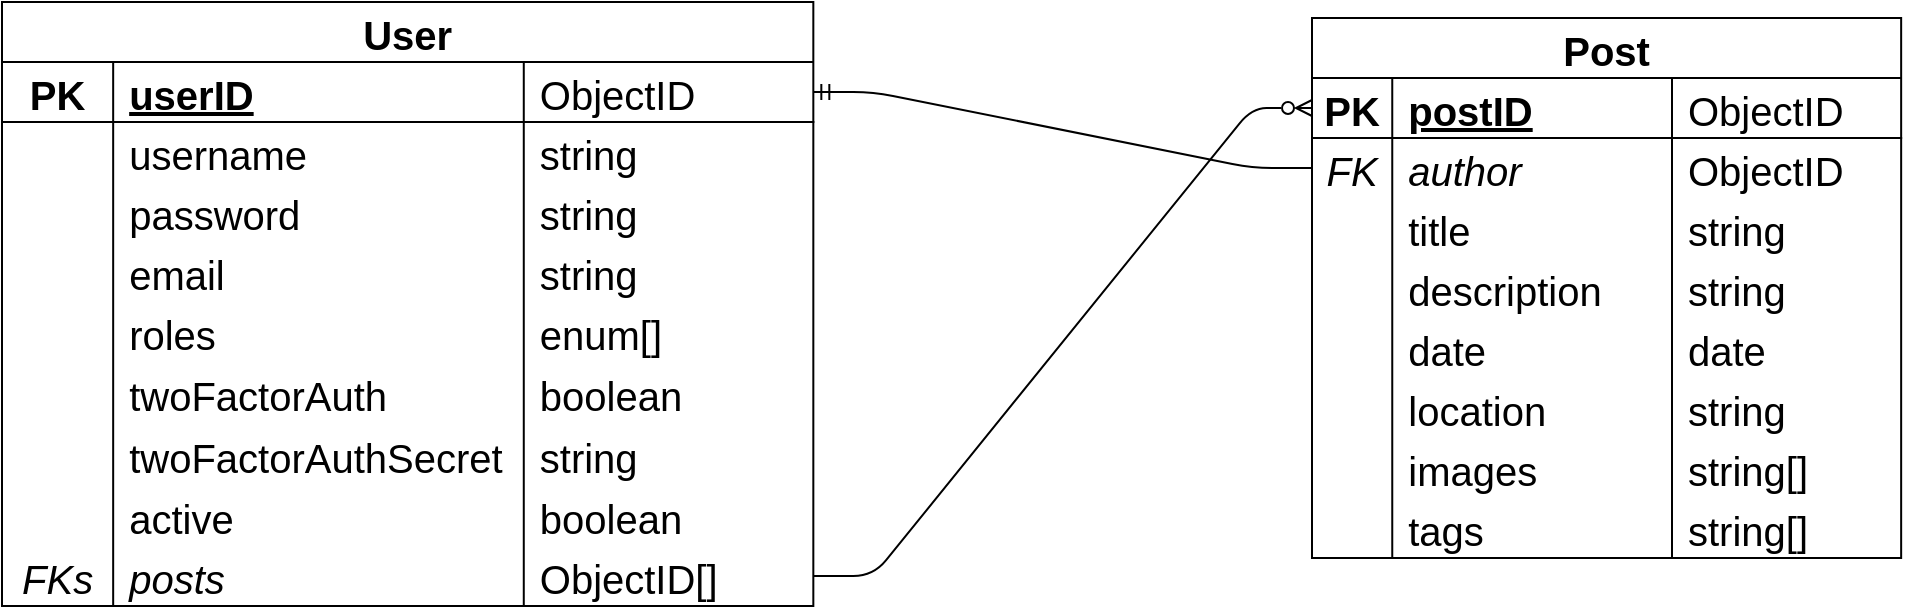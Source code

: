 <mxfile>
    <diagram id="FvibE0tPyZLCJIJes0b2" name="EventPost">
        <mxGraphModel dx="1123" dy="315" grid="0" gridSize="10" guides="1" tooltips="1" connect="1" arrows="1" fold="1" page="0" pageScale="1" pageWidth="850" pageHeight="1100" background="none" math="0" shadow="0">
            <root>
                <mxCell id="0"/>
                <mxCell id="1" parent="0"/>
                <mxCell id="53" value="User" style="shape=table;startSize=30;container=1;collapsible=1;childLayout=tableLayout;fixedRows=1;rowLines=0;fontStyle=1;align=center;resizeLast=1;fontSize=20;" parent="1" vertex="1">
                    <mxGeometry x="-282" y="173" width="405.667" height="302" as="geometry">
                        <mxRectangle x="100" y="160" width="80" height="40" as="alternateBounds"/>
                    </mxGeometry>
                </mxCell>
                <mxCell id="54" value="" style="shape=tableRow;horizontal=0;startSize=0;swimlaneHead=0;swimlaneBody=0;fillColor=none;collapsible=0;dropTarget=0;points=[[0,0.5],[1,0.5]];portConstraint=eastwest;top=0;left=0;right=0;bottom=1;fontSize=20;" parent="53" vertex="1">
                    <mxGeometry y="30" width="405.667" height="30" as="geometry"/>
                </mxCell>
                <mxCell id="55" value="PK" style="shape=partialRectangle;connectable=0;fillColor=none;top=0;left=0;bottom=0;right=0;fontStyle=1;overflow=hidden;fontSize=20;" parent="54" vertex="1">
                    <mxGeometry width="55.584" height="30" as="geometry">
                        <mxRectangle width="55.584" height="30" as="alternateBounds"/>
                    </mxGeometry>
                </mxCell>
                <mxCell id="56" value="userID" style="shape=partialRectangle;connectable=0;fillColor=none;top=0;left=0;bottom=0;right=0;align=left;spacingLeft=6;fontStyle=5;overflow=hidden;fontSize=20;" parent="54" vertex="1">
                    <mxGeometry x="55.584" width="205.305" height="30" as="geometry">
                        <mxRectangle width="205.305" height="30" as="alternateBounds"/>
                    </mxGeometry>
                </mxCell>
                <mxCell id="171" value="ObjectID" style="shape=partialRectangle;connectable=0;fillColor=none;top=0;left=0;bottom=0;right=0;align=left;spacingLeft=6;fontStyle=0;overflow=hidden;fontSize=20;" parent="54" vertex="1">
                    <mxGeometry x="260.889" width="144.778" height="30" as="geometry">
                        <mxRectangle width="144.778" height="30" as="alternateBounds"/>
                    </mxGeometry>
                </mxCell>
                <mxCell id="57" value="" style="shape=tableRow;horizontal=0;startSize=0;swimlaneHead=0;swimlaneBody=0;fillColor=none;collapsible=0;dropTarget=0;points=[[0,0.5],[1,0.5]];portConstraint=eastwest;top=0;left=0;right=0;bottom=0;fontSize=20;" parent="53" vertex="1">
                    <mxGeometry y="60" width="405.667" height="30" as="geometry"/>
                </mxCell>
                <mxCell id="58" value="" style="shape=partialRectangle;connectable=0;fillColor=none;top=0;left=0;bottom=0;right=0;editable=1;overflow=hidden;fontSize=20;" parent="57" vertex="1">
                    <mxGeometry width="55.584" height="30" as="geometry">
                        <mxRectangle width="55.584" height="30" as="alternateBounds"/>
                    </mxGeometry>
                </mxCell>
                <mxCell id="59" value="username" style="shape=partialRectangle;connectable=0;fillColor=none;top=0;left=0;bottom=0;right=0;align=left;spacingLeft=6;overflow=hidden;fontSize=20;" parent="57" vertex="1">
                    <mxGeometry x="55.584" width="205.305" height="30" as="geometry">
                        <mxRectangle width="205.305" height="30" as="alternateBounds"/>
                    </mxGeometry>
                </mxCell>
                <mxCell id="172" value="string" style="shape=partialRectangle;connectable=0;fillColor=none;top=0;left=0;bottom=0;right=0;align=left;spacingLeft=6;overflow=hidden;fontSize=20;" parent="57" vertex="1">
                    <mxGeometry x="260.889" width="144.778" height="30" as="geometry">
                        <mxRectangle width="144.778" height="30" as="alternateBounds"/>
                    </mxGeometry>
                </mxCell>
                <mxCell id="60" value="" style="shape=tableRow;horizontal=0;startSize=0;swimlaneHead=0;swimlaneBody=0;fillColor=none;collapsible=0;dropTarget=0;points=[[0,0.5],[1,0.5]];portConstraint=eastwest;top=0;left=0;right=0;bottom=0;fontSize=20;" parent="53" vertex="1">
                    <mxGeometry y="90" width="405.667" height="30" as="geometry"/>
                </mxCell>
                <mxCell id="61" value="" style="shape=partialRectangle;connectable=0;fillColor=none;top=0;left=0;bottom=0;right=0;editable=1;overflow=hidden;fontSize=20;" parent="60" vertex="1">
                    <mxGeometry width="55.584" height="30" as="geometry">
                        <mxRectangle width="55.584" height="30" as="alternateBounds"/>
                    </mxGeometry>
                </mxCell>
                <mxCell id="62" value="password" style="shape=partialRectangle;connectable=0;fillColor=none;top=0;left=0;bottom=0;right=0;align=left;spacingLeft=6;overflow=hidden;fontSize=20;" parent="60" vertex="1">
                    <mxGeometry x="55.584" width="205.305" height="30" as="geometry">
                        <mxRectangle width="205.305" height="30" as="alternateBounds"/>
                    </mxGeometry>
                </mxCell>
                <mxCell id="173" value="string" style="shape=partialRectangle;connectable=0;fillColor=none;top=0;left=0;bottom=0;right=0;align=left;spacingLeft=6;overflow=hidden;fontSize=20;" parent="60" vertex="1">
                    <mxGeometry x="260.889" width="144.778" height="30" as="geometry">
                        <mxRectangle width="144.778" height="30" as="alternateBounds"/>
                    </mxGeometry>
                </mxCell>
                <mxCell id="70" value="" style="shape=tableRow;horizontal=0;startSize=0;swimlaneHead=0;swimlaneBody=0;fillColor=none;collapsible=0;dropTarget=0;points=[[0,0.5],[1,0.5]];portConstraint=eastwest;top=0;left=0;right=0;bottom=0;fontSize=20;" parent="53" vertex="1">
                    <mxGeometry y="120" width="405.667" height="30" as="geometry"/>
                </mxCell>
                <mxCell id="71" value="" style="shape=partialRectangle;connectable=0;fillColor=none;top=0;left=0;bottom=0;right=0;editable=1;overflow=hidden;fontSize=20;" parent="70" vertex="1">
                    <mxGeometry width="55.584" height="30" as="geometry">
                        <mxRectangle width="55.584" height="30" as="alternateBounds"/>
                    </mxGeometry>
                </mxCell>
                <mxCell id="72" value="email" style="shape=partialRectangle;connectable=0;fillColor=none;top=0;left=0;bottom=0;right=0;align=left;spacingLeft=6;overflow=hidden;fontSize=20;" parent="70" vertex="1">
                    <mxGeometry x="55.584" width="205.305" height="30" as="geometry">
                        <mxRectangle width="205.305" height="30" as="alternateBounds"/>
                    </mxGeometry>
                </mxCell>
                <mxCell id="174" value="string" style="shape=partialRectangle;connectable=0;fillColor=none;top=0;left=0;bottom=0;right=0;align=left;spacingLeft=6;overflow=hidden;fontSize=20;" parent="70" vertex="1">
                    <mxGeometry x="260.889" width="144.778" height="30" as="geometry">
                        <mxRectangle width="144.778" height="30" as="alternateBounds"/>
                    </mxGeometry>
                </mxCell>
                <mxCell id="66" value="" style="shape=tableRow;horizontal=0;startSize=0;swimlaneHead=0;swimlaneBody=0;fillColor=none;collapsible=0;dropTarget=0;points=[[0,0.5],[1,0.5]];portConstraint=eastwest;top=0;left=0;right=0;bottom=0;fontSize=20;" parent="53" vertex="1">
                    <mxGeometry y="150" width="405.667" height="30" as="geometry"/>
                </mxCell>
                <mxCell id="67" value="" style="shape=partialRectangle;connectable=0;fillColor=none;top=0;left=0;bottom=0;right=0;editable=1;overflow=hidden;fontSize=20;" parent="66" vertex="1">
                    <mxGeometry width="55.584" height="30" as="geometry">
                        <mxRectangle width="55.584" height="30" as="alternateBounds"/>
                    </mxGeometry>
                </mxCell>
                <mxCell id="68" value="roles" style="shape=partialRectangle;connectable=0;fillColor=none;top=0;left=0;bottom=0;right=0;align=left;spacingLeft=6;overflow=hidden;fontSize=20;" parent="66" vertex="1">
                    <mxGeometry x="55.584" width="205.305" height="30" as="geometry">
                        <mxRectangle width="205.305" height="30" as="alternateBounds"/>
                    </mxGeometry>
                </mxCell>
                <mxCell id="175" value="enum[]" style="shape=partialRectangle;connectable=0;fillColor=none;top=0;left=0;bottom=0;right=0;align=left;spacingLeft=6;overflow=hidden;fontSize=20;" parent="66" vertex="1">
                    <mxGeometry x="260.889" width="144.778" height="30" as="geometry">
                        <mxRectangle width="144.778" height="30" as="alternateBounds"/>
                    </mxGeometry>
                </mxCell>
                <mxCell id="204" value="" style="shape=tableRow;horizontal=0;startSize=0;swimlaneHead=0;swimlaneBody=0;fillColor=none;collapsible=0;dropTarget=0;points=[[0,0.5],[1,0.5]];portConstraint=eastwest;top=0;left=0;right=0;bottom=0;fontSize=20;" vertex="1" parent="53">
                    <mxGeometry y="180" width="405.667" height="31" as="geometry"/>
                </mxCell>
                <mxCell id="205" value="" style="shape=partialRectangle;connectable=0;fillColor=none;top=0;left=0;bottom=0;right=0;editable=1;overflow=hidden;fontSize=20;" vertex="1" parent="204">
                    <mxGeometry width="55.584" height="31" as="geometry">
                        <mxRectangle width="55.584" height="31" as="alternateBounds"/>
                    </mxGeometry>
                </mxCell>
                <mxCell id="206" value="twoFactorAuth" style="shape=partialRectangle;connectable=0;fillColor=none;top=0;left=0;bottom=0;right=0;align=left;spacingLeft=6;overflow=hidden;fontSize=20;" vertex="1" parent="204">
                    <mxGeometry x="55.584" width="205.305" height="31" as="geometry">
                        <mxRectangle width="205.305" height="31" as="alternateBounds"/>
                    </mxGeometry>
                </mxCell>
                <mxCell id="207" value="boolean" style="shape=partialRectangle;connectable=0;fillColor=none;top=0;left=0;bottom=0;right=0;align=left;spacingLeft=6;overflow=hidden;fontSize=20;" vertex="1" parent="204">
                    <mxGeometry x="260.889" width="144.778" height="31" as="geometry">
                        <mxRectangle width="144.778" height="31" as="alternateBounds"/>
                    </mxGeometry>
                </mxCell>
                <mxCell id="208" value="" style="shape=tableRow;horizontal=0;startSize=0;swimlaneHead=0;swimlaneBody=0;fillColor=none;collapsible=0;dropTarget=0;points=[[0,0.5],[1,0.5]];portConstraint=eastwest;top=0;left=0;right=0;bottom=0;fontSize=20;" vertex="1" parent="53">
                    <mxGeometry y="211" width="405.667" height="31" as="geometry"/>
                </mxCell>
                <mxCell id="209" value="" style="shape=partialRectangle;connectable=0;fillColor=none;top=0;left=0;bottom=0;right=0;editable=1;overflow=hidden;fontSize=20;" vertex="1" parent="208">
                    <mxGeometry width="55.584" height="31" as="geometry">
                        <mxRectangle width="55.584" height="31" as="alternateBounds"/>
                    </mxGeometry>
                </mxCell>
                <mxCell id="210" value="twoFactorAuthSecret" style="shape=partialRectangle;connectable=0;fillColor=none;top=0;left=0;bottom=0;right=0;align=left;spacingLeft=6;overflow=hidden;fontSize=20;" vertex="1" parent="208">
                    <mxGeometry x="55.584" width="205.305" height="31" as="geometry">
                        <mxRectangle width="205.305" height="31" as="alternateBounds"/>
                    </mxGeometry>
                </mxCell>
                <mxCell id="211" value="string" style="shape=partialRectangle;connectable=0;fillColor=none;top=0;left=0;bottom=0;right=0;align=left;spacingLeft=6;overflow=hidden;fontSize=20;" vertex="1" parent="208">
                    <mxGeometry x="260.889" width="144.778" height="31" as="geometry">
                        <mxRectangle width="144.778" height="31" as="alternateBounds"/>
                    </mxGeometry>
                </mxCell>
                <mxCell id="63" value="" style="shape=tableRow;horizontal=0;startSize=0;swimlaneHead=0;swimlaneBody=0;fillColor=none;collapsible=0;dropTarget=0;points=[[0,0.5],[1,0.5]];portConstraint=eastwest;top=0;left=0;right=0;bottom=0;fontSize=20;" parent="53" vertex="1">
                    <mxGeometry y="242" width="405.667" height="30" as="geometry"/>
                </mxCell>
                <mxCell id="64" value="" style="shape=partialRectangle;connectable=0;fillColor=none;top=0;left=0;bottom=0;right=0;editable=1;overflow=hidden;fontSize=20;" parent="63" vertex="1">
                    <mxGeometry width="55.584" height="30" as="geometry">
                        <mxRectangle width="55.584" height="30" as="alternateBounds"/>
                    </mxGeometry>
                </mxCell>
                <mxCell id="65" value="active" style="shape=partialRectangle;connectable=0;fillColor=none;top=0;left=0;bottom=0;right=0;align=left;spacingLeft=6;overflow=hidden;fontSize=20;" parent="63" vertex="1">
                    <mxGeometry x="55.584" width="205.305" height="30" as="geometry">
                        <mxRectangle width="205.305" height="30" as="alternateBounds"/>
                    </mxGeometry>
                </mxCell>
                <mxCell id="176" value="boolean" style="shape=partialRectangle;connectable=0;fillColor=none;top=0;left=0;bottom=0;right=0;align=left;spacingLeft=6;overflow=hidden;fontSize=20;" parent="63" vertex="1">
                    <mxGeometry x="260.889" width="144.778" height="30" as="geometry">
                        <mxRectangle width="144.778" height="30" as="alternateBounds"/>
                    </mxGeometry>
                </mxCell>
                <mxCell id="190" value="" style="shape=tableRow;horizontal=0;startSize=0;swimlaneHead=0;swimlaneBody=0;fillColor=none;collapsible=0;dropTarget=0;points=[[0,0.5],[1,0.5]];portConstraint=eastwest;top=0;left=0;right=0;bottom=0;fontSize=20;" parent="53" vertex="1">
                    <mxGeometry y="272" width="405.667" height="30" as="geometry"/>
                </mxCell>
                <mxCell id="191" value="FKs" style="shape=partialRectangle;connectable=0;fillColor=none;top=0;left=0;bottom=0;right=0;editable=1;overflow=hidden;fontSize=20;fontStyle=2" parent="190" vertex="1">
                    <mxGeometry width="55.584" height="30" as="geometry">
                        <mxRectangle width="55.584" height="30" as="alternateBounds"/>
                    </mxGeometry>
                </mxCell>
                <mxCell id="192" value="posts" style="shape=partialRectangle;connectable=0;fillColor=none;top=0;left=0;bottom=0;right=0;align=left;spacingLeft=6;overflow=hidden;fontSize=20;fontStyle=2" parent="190" vertex="1">
                    <mxGeometry x="55.584" width="205.305" height="30" as="geometry">
                        <mxRectangle width="205.305" height="30" as="alternateBounds"/>
                    </mxGeometry>
                </mxCell>
                <mxCell id="193" value="ObjectID[]" style="shape=partialRectangle;connectable=0;fillColor=none;top=0;left=0;bottom=0;right=0;align=left;spacingLeft=6;overflow=hidden;fontSize=20;" parent="190" vertex="1">
                    <mxGeometry x="260.889" width="144.778" height="30" as="geometry">
                        <mxRectangle width="144.778" height="30" as="alternateBounds"/>
                    </mxGeometry>
                </mxCell>
                <mxCell id="92" value="Post" style="shape=table;startSize=30;container=1;collapsible=1;childLayout=tableLayout;fixedRows=1;rowLines=0;fontStyle=1;align=center;resizeLast=1;fontSize=20;" parent="1" vertex="1">
                    <mxGeometry x="373" y="181" width="294.573" height="270" as="geometry">
                        <mxRectangle x="700" y="140" width="140" height="40" as="alternateBounds"/>
                    </mxGeometry>
                </mxCell>
                <mxCell id="93" value="" style="shape=tableRow;horizontal=0;startSize=0;swimlaneHead=0;swimlaneBody=0;fillColor=none;collapsible=0;dropTarget=0;points=[[0,0.5],[1,0.5]];portConstraint=eastwest;top=0;left=0;right=0;bottom=1;fontSize=20;" parent="92" vertex="1">
                    <mxGeometry y="30" width="294.573" height="30" as="geometry"/>
                </mxCell>
                <mxCell id="94" value="PK" style="shape=partialRectangle;connectable=0;fillColor=none;top=0;left=0;bottom=0;right=0;fontStyle=1;overflow=hidden;fontSize=20;" parent="93" vertex="1">
                    <mxGeometry width="40.128" height="30" as="geometry">
                        <mxRectangle width="40.128" height="30" as="alternateBounds"/>
                    </mxGeometry>
                </mxCell>
                <mxCell id="95" value="postID" style="shape=partialRectangle;connectable=0;fillColor=none;top=0;left=0;bottom=0;right=0;align=left;spacingLeft=6;fontStyle=5;overflow=hidden;fontSize=20;" parent="93" vertex="1">
                    <mxGeometry x="40.128" width="139.872" height="30" as="geometry">
                        <mxRectangle width="139.872" height="30" as="alternateBounds"/>
                    </mxGeometry>
                </mxCell>
                <mxCell id="181" value="ObjectID" style="shape=partialRectangle;connectable=0;fillColor=none;top=0;left=0;bottom=0;right=0;align=left;spacingLeft=6;fontStyle=0;overflow=hidden;fontSize=20;" parent="93" vertex="1">
                    <mxGeometry x="180" width="114.573" height="30" as="geometry">
                        <mxRectangle width="114.573" height="30" as="alternateBounds"/>
                    </mxGeometry>
                </mxCell>
                <mxCell id="198" value="" style="shape=tableRow;horizontal=0;startSize=0;swimlaneHead=0;swimlaneBody=0;fillColor=none;collapsible=0;dropTarget=0;points=[[0,0.5],[1,0.5]];portConstraint=eastwest;top=0;left=0;right=0;bottom=0;fontSize=20;fontStyle=2" parent="92" vertex="1">
                    <mxGeometry y="60" width="294.573" height="30" as="geometry"/>
                </mxCell>
                <mxCell id="199" value="FK" style="shape=partialRectangle;connectable=0;fillColor=none;top=0;left=0;bottom=0;right=0;editable=1;overflow=hidden;fontSize=20;fontStyle=2" parent="198" vertex="1">
                    <mxGeometry width="40.128" height="30" as="geometry">
                        <mxRectangle width="40.128" height="30" as="alternateBounds"/>
                    </mxGeometry>
                </mxCell>
                <mxCell id="200" value="author" style="shape=partialRectangle;connectable=0;fillColor=none;top=0;left=0;bottom=0;right=0;align=left;spacingLeft=6;overflow=hidden;fontSize=20;fontStyle=2" parent="198" vertex="1">
                    <mxGeometry x="40.128" width="139.872" height="30" as="geometry">
                        <mxRectangle width="139.872" height="30" as="alternateBounds"/>
                    </mxGeometry>
                </mxCell>
                <mxCell id="201" value="ObjectID" style="shape=partialRectangle;connectable=0;fillColor=none;top=0;left=0;bottom=0;right=0;align=left;spacingLeft=6;overflow=hidden;fontSize=20;" parent="198" vertex="1">
                    <mxGeometry x="180" width="114.573" height="30" as="geometry">
                        <mxRectangle width="114.573" height="30" as="alternateBounds"/>
                    </mxGeometry>
                </mxCell>
                <mxCell id="96" value="" style="shape=tableRow;horizontal=0;startSize=0;swimlaneHead=0;swimlaneBody=0;fillColor=none;collapsible=0;dropTarget=0;points=[[0,0.5],[1,0.5]];portConstraint=eastwest;top=0;left=0;right=0;bottom=0;fontSize=20;" parent="92" vertex="1">
                    <mxGeometry y="90" width="294.573" height="30" as="geometry"/>
                </mxCell>
                <mxCell id="97" value="" style="shape=partialRectangle;connectable=0;fillColor=none;top=0;left=0;bottom=0;right=0;editable=1;overflow=hidden;fontSize=20;" parent="96" vertex="1">
                    <mxGeometry width="40.128" height="30" as="geometry">
                        <mxRectangle width="40.128" height="30" as="alternateBounds"/>
                    </mxGeometry>
                </mxCell>
                <mxCell id="98" value="title" style="shape=partialRectangle;connectable=0;fillColor=none;top=0;left=0;bottom=0;right=0;align=left;spacingLeft=6;overflow=hidden;fontSize=20;" parent="96" vertex="1">
                    <mxGeometry x="40.128" width="139.872" height="30" as="geometry">
                        <mxRectangle width="139.872" height="30" as="alternateBounds"/>
                    </mxGeometry>
                </mxCell>
                <mxCell id="182" value="string" style="shape=partialRectangle;connectable=0;fillColor=none;top=0;left=0;bottom=0;right=0;align=left;spacingLeft=6;overflow=hidden;fontSize=20;" parent="96" vertex="1">
                    <mxGeometry x="180" width="114.573" height="30" as="geometry">
                        <mxRectangle width="114.573" height="30" as="alternateBounds"/>
                    </mxGeometry>
                </mxCell>
                <mxCell id="99" value="" style="shape=tableRow;horizontal=0;startSize=0;swimlaneHead=0;swimlaneBody=0;fillColor=none;collapsible=0;dropTarget=0;points=[[0,0.5],[1,0.5]];portConstraint=eastwest;top=0;left=0;right=0;bottom=0;fontSize=20;" parent="92" vertex="1">
                    <mxGeometry y="120" width="294.573" height="30" as="geometry"/>
                </mxCell>
                <mxCell id="100" value="" style="shape=partialRectangle;connectable=0;fillColor=none;top=0;left=0;bottom=0;right=0;editable=1;overflow=hidden;fontSize=20;" parent="99" vertex="1">
                    <mxGeometry width="40.128" height="30" as="geometry">
                        <mxRectangle width="40.128" height="30" as="alternateBounds"/>
                    </mxGeometry>
                </mxCell>
                <mxCell id="101" value="description" style="shape=partialRectangle;connectable=0;fillColor=none;top=0;left=0;bottom=0;right=0;align=left;spacingLeft=6;overflow=hidden;fontSize=20;" parent="99" vertex="1">
                    <mxGeometry x="40.128" width="139.872" height="30" as="geometry">
                        <mxRectangle width="139.872" height="30" as="alternateBounds"/>
                    </mxGeometry>
                </mxCell>
                <mxCell id="183" value="string" style="shape=partialRectangle;connectable=0;fillColor=none;top=0;left=0;bottom=0;right=0;align=left;spacingLeft=6;overflow=hidden;fontSize=20;" parent="99" vertex="1">
                    <mxGeometry x="180" width="114.573" height="30" as="geometry">
                        <mxRectangle width="114.573" height="30" as="alternateBounds"/>
                    </mxGeometry>
                </mxCell>
                <mxCell id="111" value="" style="shape=tableRow;horizontal=0;startSize=0;swimlaneHead=0;swimlaneBody=0;fillColor=none;collapsible=0;dropTarget=0;points=[[0,0.5],[1,0.5]];portConstraint=eastwest;top=0;left=0;right=0;bottom=0;fontSize=20;" parent="92" vertex="1">
                    <mxGeometry y="150" width="294.573" height="30" as="geometry"/>
                </mxCell>
                <mxCell id="112" value="" style="shape=partialRectangle;connectable=0;fillColor=none;top=0;left=0;bottom=0;right=0;editable=1;overflow=hidden;fontSize=20;" parent="111" vertex="1">
                    <mxGeometry width="40.128" height="30" as="geometry">
                        <mxRectangle width="40.128" height="30" as="alternateBounds"/>
                    </mxGeometry>
                </mxCell>
                <mxCell id="113" value="date" style="shape=partialRectangle;connectable=0;fillColor=none;top=0;left=0;bottom=0;right=0;align=left;spacingLeft=6;overflow=hidden;fontSize=20;" parent="111" vertex="1">
                    <mxGeometry x="40.128" width="139.872" height="30" as="geometry">
                        <mxRectangle width="139.872" height="30" as="alternateBounds"/>
                    </mxGeometry>
                </mxCell>
                <mxCell id="184" value="date" style="shape=partialRectangle;connectable=0;fillColor=none;top=0;left=0;bottom=0;right=0;align=left;spacingLeft=6;overflow=hidden;fontSize=20;" parent="111" vertex="1">
                    <mxGeometry x="180" width="114.573" height="30" as="geometry">
                        <mxRectangle width="114.573" height="30" as="alternateBounds"/>
                    </mxGeometry>
                </mxCell>
                <mxCell id="114" value="" style="shape=tableRow;horizontal=0;startSize=0;swimlaneHead=0;swimlaneBody=0;fillColor=none;collapsible=0;dropTarget=0;points=[[0,0.5],[1,0.5]];portConstraint=eastwest;top=0;left=0;right=0;bottom=0;fontSize=20;" parent="92" vertex="1">
                    <mxGeometry y="180" width="294.573" height="30" as="geometry"/>
                </mxCell>
                <mxCell id="115" value="" style="shape=partialRectangle;connectable=0;fillColor=none;top=0;left=0;bottom=0;right=0;editable=1;overflow=hidden;fontSize=20;" parent="114" vertex="1">
                    <mxGeometry width="40.128" height="30" as="geometry">
                        <mxRectangle width="40.128" height="30" as="alternateBounds"/>
                    </mxGeometry>
                </mxCell>
                <mxCell id="116" value="location" style="shape=partialRectangle;connectable=0;fillColor=none;top=0;left=0;bottom=0;right=0;align=left;spacingLeft=6;overflow=hidden;fontSize=20;" parent="114" vertex="1">
                    <mxGeometry x="40.128" width="139.872" height="30" as="geometry">
                        <mxRectangle width="139.872" height="30" as="alternateBounds"/>
                    </mxGeometry>
                </mxCell>
                <mxCell id="185" value="string" style="shape=partialRectangle;connectable=0;fillColor=none;top=0;left=0;bottom=0;right=0;align=left;spacingLeft=6;overflow=hidden;fontSize=20;" parent="114" vertex="1">
                    <mxGeometry x="180" width="114.573" height="30" as="geometry">
                        <mxRectangle width="114.573" height="30" as="alternateBounds"/>
                    </mxGeometry>
                </mxCell>
                <mxCell id="117" value="" style="shape=tableRow;horizontal=0;startSize=0;swimlaneHead=0;swimlaneBody=0;fillColor=none;collapsible=0;dropTarget=0;points=[[0,0.5],[1,0.5]];portConstraint=eastwest;top=0;left=0;right=0;bottom=0;fontSize=20;" parent="92" vertex="1">
                    <mxGeometry y="210" width="294.573" height="30" as="geometry"/>
                </mxCell>
                <mxCell id="118" value="" style="shape=partialRectangle;connectable=0;fillColor=none;top=0;left=0;bottom=0;right=0;editable=1;overflow=hidden;fontSize=20;" parent="117" vertex="1">
                    <mxGeometry width="40.128" height="30" as="geometry">
                        <mxRectangle width="40.128" height="30" as="alternateBounds"/>
                    </mxGeometry>
                </mxCell>
                <mxCell id="119" value="images" style="shape=partialRectangle;connectable=0;fillColor=none;top=0;left=0;bottom=0;right=0;align=left;spacingLeft=6;overflow=hidden;fontSize=20;" parent="117" vertex="1">
                    <mxGeometry x="40.128" width="139.872" height="30" as="geometry">
                        <mxRectangle width="139.872" height="30" as="alternateBounds"/>
                    </mxGeometry>
                </mxCell>
                <mxCell id="186" value="string[]" style="shape=partialRectangle;connectable=0;fillColor=none;top=0;left=0;bottom=0;right=0;align=left;spacingLeft=6;overflow=hidden;fontSize=20;" parent="117" vertex="1">
                    <mxGeometry x="180" width="114.573" height="30" as="geometry">
                        <mxRectangle width="114.573" height="30" as="alternateBounds"/>
                    </mxGeometry>
                </mxCell>
                <mxCell id="120" value="" style="shape=tableRow;horizontal=0;startSize=0;swimlaneHead=0;swimlaneBody=0;fillColor=none;collapsible=0;dropTarget=0;points=[[0,0.5],[1,0.5]];portConstraint=eastwest;top=0;left=0;right=0;bottom=0;fontSize=20;" parent="92" vertex="1">
                    <mxGeometry y="240" width="294.573" height="30" as="geometry"/>
                </mxCell>
                <mxCell id="121" value="" style="shape=partialRectangle;connectable=0;fillColor=none;top=0;left=0;bottom=0;right=0;editable=1;overflow=hidden;fontSize=20;" parent="120" vertex="1">
                    <mxGeometry width="40.128" height="30" as="geometry">
                        <mxRectangle width="40.128" height="30" as="alternateBounds"/>
                    </mxGeometry>
                </mxCell>
                <mxCell id="122" value="tags" style="shape=partialRectangle;connectable=0;fillColor=none;top=0;left=0;bottom=0;right=0;align=left;spacingLeft=6;overflow=hidden;fontSize=20;" parent="120" vertex="1">
                    <mxGeometry x="40.128" width="139.872" height="30" as="geometry">
                        <mxRectangle width="139.872" height="30" as="alternateBounds"/>
                    </mxGeometry>
                </mxCell>
                <mxCell id="187" value="string[]" style="shape=partialRectangle;connectable=0;fillColor=none;top=0;left=0;bottom=0;right=0;align=left;spacingLeft=6;overflow=hidden;fontSize=20;" parent="120" vertex="1">
                    <mxGeometry x="180" width="114.573" height="30" as="geometry">
                        <mxRectangle width="114.573" height="30" as="alternateBounds"/>
                    </mxGeometry>
                </mxCell>
                <mxCell id="202" style="edgeStyle=entityRelationEdgeStyle;html=1;exitX=1;exitY=0.5;exitDx=0;exitDy=0;entryX=0;entryY=0.5;entryDx=0;entryDy=0;startArrow=none;startFill=0;endArrow=ERzeroToMany;endFill=0;" parent="1" source="190" target="93" edge="1">
                    <mxGeometry relative="1" as="geometry"/>
                </mxCell>
                <mxCell id="203" style="edgeStyle=entityRelationEdgeStyle;html=1;exitX=1;exitY=0.5;exitDx=0;exitDy=0;entryX=0;entryY=0.5;entryDx=0;entryDy=0;startArrow=ERmandOne;startFill=0;endArrow=none;endFill=0;" parent="1" source="54" target="198" edge="1">
                    <mxGeometry relative="1" as="geometry"/>
                </mxCell>
            </root>
        </mxGraphModel>
    </diagram>
</mxfile>